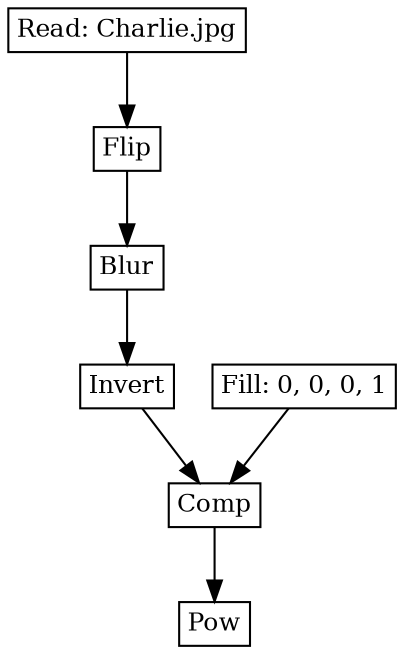 digraph MultipleEffects {
    node [shape=box, fontsize=12, margin=0.05, width=0, height=0];
    Pow_2560849241088 [label="Pow"]
    Comp_2560849246288 -> Pow_2560849241088
    Comp_2560849246288 [label="Comp"]
    Invert_2560932117488 -> Comp_2560849246288
    Invert_2560932117488 [label="Invert"]
    Blur_2560849246080 -> Invert_2560932117488
    Blur_2560849246080 [label="Blur"]
    Flip_2560932119216 -> Blur_2560849246080
    Flip_2560932119216 [label="Flip"]
    Read_2560840968656 -> Flip_2560932119216
    Read_2560840968656 [label="Read: Charlie.jpg"]
    Fill_2560840970288 -> Comp_2560849246288
    Fill_2560840970288 [label="Fill: 0, 0, 0, 1"]
}